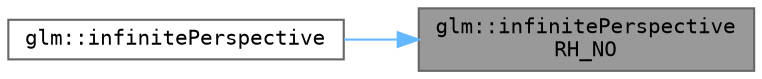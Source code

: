 digraph "glm::infinitePerspectiveRH_NO"
{
 // LATEX_PDF_SIZE
  bgcolor="transparent";
  edge [fontname=Terminal,fontsize=10,labelfontname=Helvetica,labelfontsize=10];
  node [fontname=Terminal,fontsize=10,shape=box,height=0.2,width=0.4];
  rankdir="RL";
  Node1 [label="glm::infinitePerspective\lRH_NO",height=0.2,width=0.4,color="gray40", fillcolor="grey60", style="filled", fontcolor="black",tooltip=" "];
  Node1 -> Node2 [dir="back",color="steelblue1",style="solid"];
  Node2 [label="glm::infinitePerspective",height=0.2,width=0.4,color="grey40", fillcolor="white", style="filled",URL="$group__ext__matrix__clip__space.html#ga8f955f37bab966fa8d6a5375da30860b",tooltip=" "];
}

